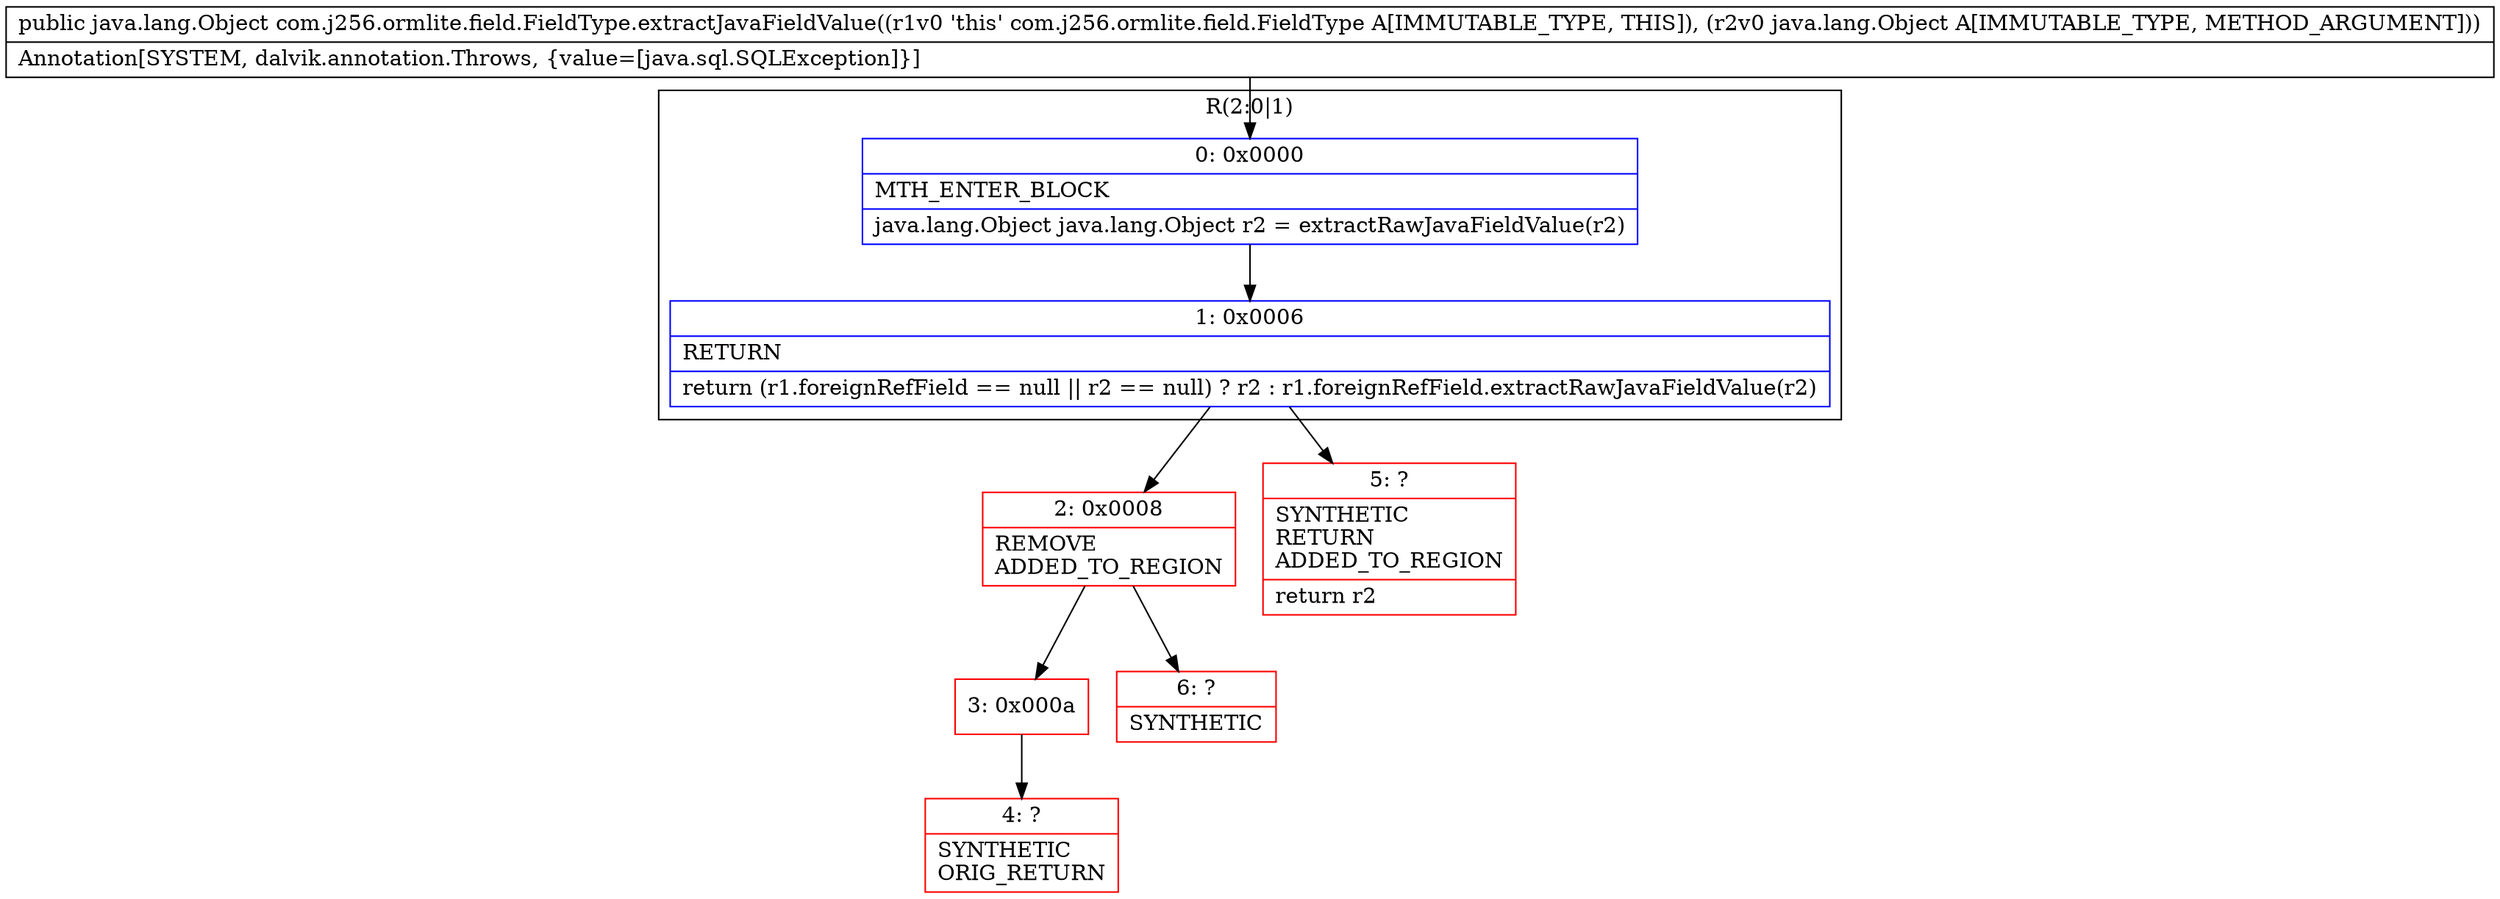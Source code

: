 digraph "CFG forcom.j256.ormlite.field.FieldType.extractJavaFieldValue(Ljava\/lang\/Object;)Ljava\/lang\/Object;" {
subgraph cluster_Region_1354420201 {
label = "R(2:0|1)";
node [shape=record,color=blue];
Node_0 [shape=record,label="{0\:\ 0x0000|MTH_ENTER_BLOCK\l|java.lang.Object java.lang.Object r2 = extractRawJavaFieldValue(r2)\l}"];
Node_1 [shape=record,label="{1\:\ 0x0006|RETURN\l|return (r1.foreignRefField == null \|\| r2 == null) ? r2 : r1.foreignRefField.extractRawJavaFieldValue(r2)\l}"];
}
Node_2 [shape=record,color=red,label="{2\:\ 0x0008|REMOVE\lADDED_TO_REGION\l}"];
Node_3 [shape=record,color=red,label="{3\:\ 0x000a}"];
Node_4 [shape=record,color=red,label="{4\:\ ?|SYNTHETIC\lORIG_RETURN\l}"];
Node_5 [shape=record,color=red,label="{5\:\ ?|SYNTHETIC\lRETURN\lADDED_TO_REGION\l|return r2\l}"];
Node_6 [shape=record,color=red,label="{6\:\ ?|SYNTHETIC\l}"];
MethodNode[shape=record,label="{public java.lang.Object com.j256.ormlite.field.FieldType.extractJavaFieldValue((r1v0 'this' com.j256.ormlite.field.FieldType A[IMMUTABLE_TYPE, THIS]), (r2v0 java.lang.Object A[IMMUTABLE_TYPE, METHOD_ARGUMENT]))  | Annotation[SYSTEM, dalvik.annotation.Throws, \{value=[java.sql.SQLException]\}]\l}"];
MethodNode -> Node_0;
Node_0 -> Node_1;
Node_1 -> Node_2;
Node_1 -> Node_5;
Node_2 -> Node_3;
Node_2 -> Node_6;
Node_3 -> Node_4;
}

